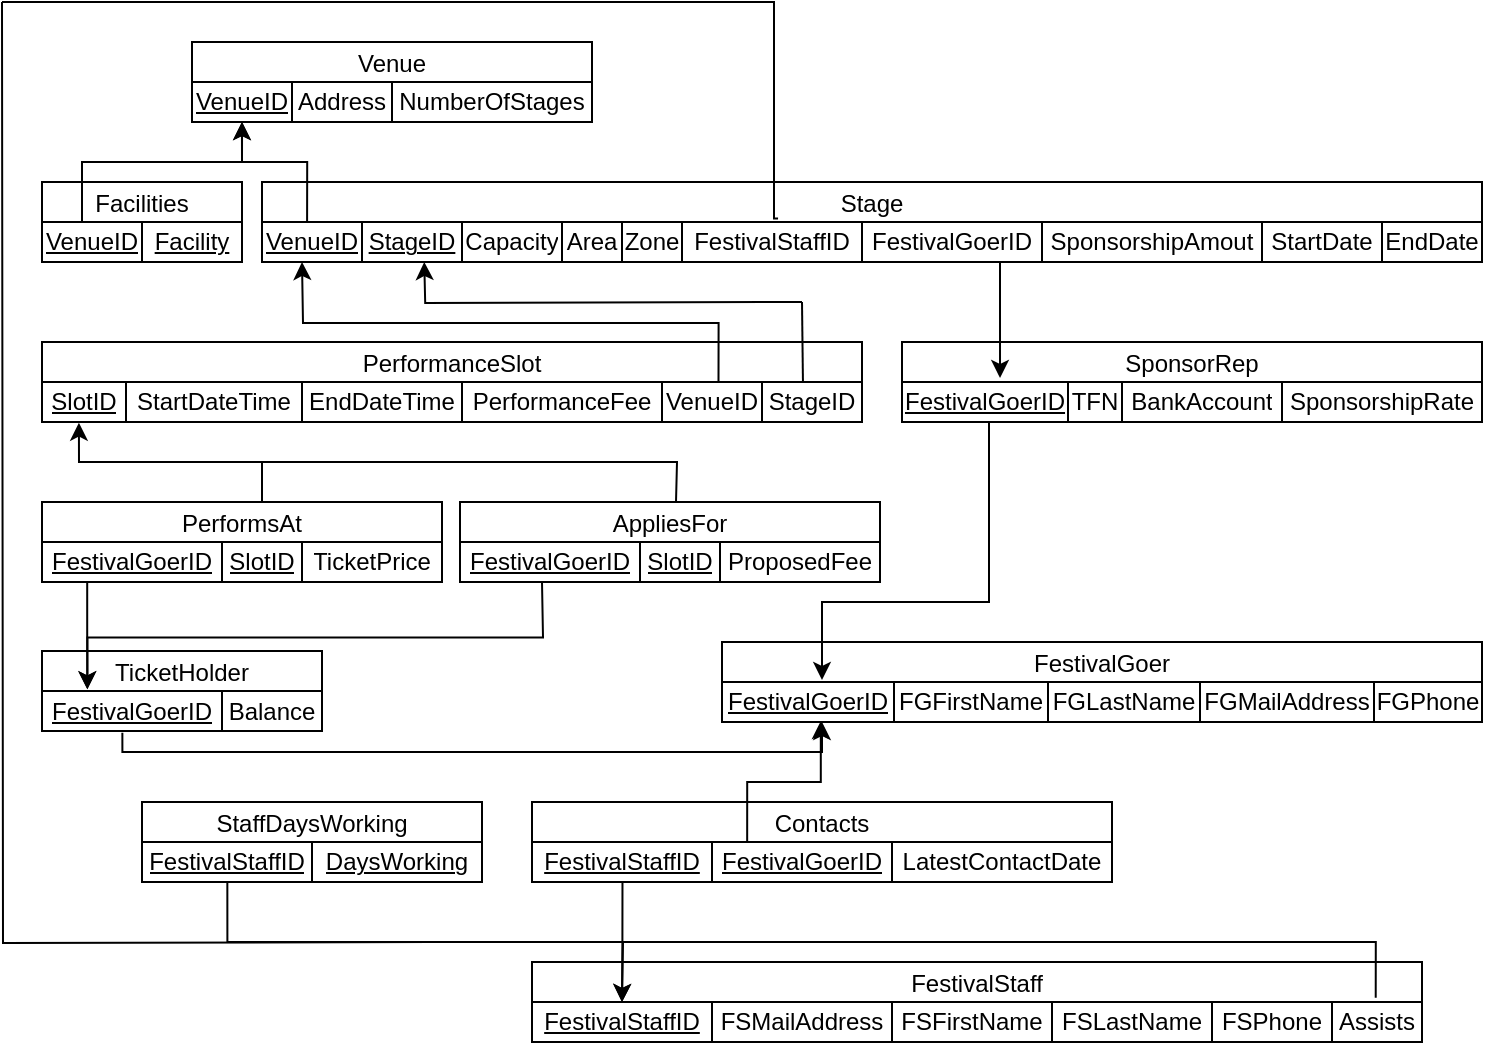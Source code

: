 <mxfile version="28.1.1">
  <diagram name="第 1 页" id="IXnOI_-hGQ4wWREw-WJH">
    <mxGraphModel dx="579" dy="623" grid="1" gridSize="10" guides="1" tooltips="1" connect="0" arrows="1" fold="1" page="1" pageScale="1" pageWidth="827" pageHeight="1169" math="0" shadow="0">
      <root>
        <mxCell id="0" />
        <mxCell id="1" parent="0" />
        <mxCell id="wnhe7Y1w68x0GnMaK_CA-1" value="FestivalGoer" style="shape=table;startSize=20;container=1;collapsible=0;childLayout=tableLayout;fontSize=12;labelBackgroundColor=none;" vertex="1" parent="1">
          <mxGeometry x="440" y="540" width="380" height="40" as="geometry" />
        </mxCell>
        <mxCell id="wnhe7Y1w68x0GnMaK_CA-2" value="" style="shape=tableRow;horizontal=0;startSize=0;swimlaneHead=0;swimlaneBody=0;top=0;left=0;bottom=0;right=0;collapsible=0;dropTarget=0;fillColor=none;points=[[0,0.5],[1,0.5]];portConstraint=eastwest;labelBackgroundColor=none;" vertex="1" parent="wnhe7Y1w68x0GnMaK_CA-1">
          <mxGeometry y="20" width="380" height="20" as="geometry" />
        </mxCell>
        <mxCell id="wnhe7Y1w68x0GnMaK_CA-3" value="&lt;div&gt;&lt;span style=&quot;color: light-dark(rgb(0, 0, 0), rgb(237, 237, 237)); text-wrap-mode: nowrap;&quot;&gt;&lt;u style=&quot;&quot;&gt;FestivalGoerID&lt;/u&gt;&lt;/span&gt;&lt;/div&gt;" style="shape=partialRectangle;html=1;whiteSpace=wrap;connectable=0;overflow=hidden;fillColor=none;top=0;left=0;bottom=0;right=0;pointerEvents=1;labelBackgroundColor=none;" vertex="1" parent="wnhe7Y1w68x0GnMaK_CA-2">
          <mxGeometry width="86" height="20" as="geometry">
            <mxRectangle width="86" height="20" as="alternateBounds" />
          </mxGeometry>
        </mxCell>
        <mxCell id="wnhe7Y1w68x0GnMaK_CA-4" value="FGFirstName" style="shape=partialRectangle;html=1;whiteSpace=wrap;connectable=0;overflow=hidden;fillColor=none;top=0;left=0;bottom=0;right=0;pointerEvents=1;labelBackgroundColor=none;" vertex="1" parent="wnhe7Y1w68x0GnMaK_CA-2">
          <mxGeometry x="86" width="77" height="20" as="geometry">
            <mxRectangle width="77" height="20" as="alternateBounds" />
          </mxGeometry>
        </mxCell>
        <mxCell id="wnhe7Y1w68x0GnMaK_CA-5" value="FGLastName" style="shape=partialRectangle;html=1;whiteSpace=wrap;connectable=0;overflow=hidden;fillColor=none;top=0;left=0;bottom=0;right=0;pointerEvents=1;labelBackgroundColor=none;" vertex="1" parent="wnhe7Y1w68x0GnMaK_CA-2">
          <mxGeometry x="163" width="76" height="20" as="geometry">
            <mxRectangle width="76" height="20" as="alternateBounds" />
          </mxGeometry>
        </mxCell>
        <mxCell id="wnhe7Y1w68x0GnMaK_CA-6" value="FGMailAddress" style="shape=partialRectangle;html=1;whiteSpace=wrap;connectable=0;overflow=hidden;fillColor=none;top=0;left=0;bottom=0;right=0;pointerEvents=1;labelBackgroundColor=none;" vertex="1" parent="wnhe7Y1w68x0GnMaK_CA-2">
          <mxGeometry x="239" width="87" height="20" as="geometry">
            <mxRectangle width="87" height="20" as="alternateBounds" />
          </mxGeometry>
        </mxCell>
        <mxCell id="wnhe7Y1w68x0GnMaK_CA-7" value="FGPhone" style="shape=partialRectangle;html=1;whiteSpace=wrap;connectable=0;overflow=hidden;fillColor=none;top=0;left=0;bottom=0;right=0;pointerEvents=1;labelBackgroundColor=none;" vertex="1" parent="wnhe7Y1w68x0GnMaK_CA-2">
          <mxGeometry x="326" width="54" height="20" as="geometry">
            <mxRectangle width="54" height="20" as="alternateBounds" />
          </mxGeometry>
        </mxCell>
        <mxCell id="wnhe7Y1w68x0GnMaK_CA-8" value="TicketHolder" style="shape=table;startSize=20;container=1;collapsible=0;childLayout=tableLayout;labelBackgroundColor=none;" vertex="1" parent="1">
          <mxGeometry x="100" y="544.5" width="140" height="40" as="geometry" />
        </mxCell>
        <mxCell id="wnhe7Y1w68x0GnMaK_CA-9" value="" style="shape=tableRow;horizontal=0;startSize=0;swimlaneHead=0;swimlaneBody=0;top=0;left=0;bottom=0;right=0;collapsible=0;dropTarget=0;fillColor=none;points=[[0,0.5],[1,0.5]];portConstraint=eastwest;labelBackgroundColor=none;" vertex="1" parent="wnhe7Y1w68x0GnMaK_CA-8">
          <mxGeometry y="20" width="140" height="20" as="geometry" />
        </mxCell>
        <mxCell id="wnhe7Y1w68x0GnMaK_CA-10" value="&lt;u style=&quot;text-wrap-mode: nowrap;&quot;&gt;FestivalGoerID&lt;/u&gt;" style="shape=partialRectangle;html=1;whiteSpace=wrap;connectable=0;overflow=hidden;fillColor=none;top=0;left=0;bottom=0;right=0;pointerEvents=1;labelBackgroundColor=none;" vertex="1" parent="wnhe7Y1w68x0GnMaK_CA-9">
          <mxGeometry width="90" height="20" as="geometry">
            <mxRectangle width="90" height="20" as="alternateBounds" />
          </mxGeometry>
        </mxCell>
        <mxCell id="wnhe7Y1w68x0GnMaK_CA-11" value="Balance" style="shape=partialRectangle;html=1;whiteSpace=wrap;connectable=0;overflow=hidden;fillColor=none;top=0;left=0;bottom=0;right=0;pointerEvents=1;labelBackgroundColor=none;" vertex="1" parent="wnhe7Y1w68x0GnMaK_CA-9">
          <mxGeometry x="90" width="50" height="20" as="geometry">
            <mxRectangle width="50" height="20" as="alternateBounds" />
          </mxGeometry>
        </mxCell>
        <mxCell id="wnhe7Y1w68x0GnMaK_CA-12" value="SponsorRep" style="shape=table;startSize=20;container=1;collapsible=0;childLayout=tableLayout;labelBackgroundColor=none;" vertex="1" parent="1">
          <mxGeometry x="530" y="390" width="290" height="40" as="geometry" />
        </mxCell>
        <mxCell id="wnhe7Y1w68x0GnMaK_CA-13" value="" style="shape=tableRow;horizontal=0;startSize=0;swimlaneHead=0;swimlaneBody=0;top=0;left=0;bottom=0;right=0;collapsible=0;dropTarget=0;fillColor=none;points=[[0,0.5],[1,0.5]];portConstraint=eastwest;labelBackgroundColor=none;" vertex="1" parent="wnhe7Y1w68x0GnMaK_CA-12">
          <mxGeometry y="20" width="290" height="20" as="geometry" />
        </mxCell>
        <mxCell id="wnhe7Y1w68x0GnMaK_CA-14" value="&lt;u style=&quot;text-wrap-mode: nowrap;&quot;&gt;FestivalGoerID&lt;/u&gt;" style="shape=partialRectangle;html=1;whiteSpace=wrap;connectable=0;overflow=hidden;fillColor=none;top=0;left=0;bottom=0;right=0;pointerEvents=1;labelBackgroundColor=none;" vertex="1" parent="wnhe7Y1w68x0GnMaK_CA-13">
          <mxGeometry width="83" height="20" as="geometry">
            <mxRectangle width="83" height="20" as="alternateBounds" />
          </mxGeometry>
        </mxCell>
        <mxCell id="wnhe7Y1w68x0GnMaK_CA-15" value="TFN" style="shape=partialRectangle;html=1;whiteSpace=wrap;connectable=0;overflow=hidden;fillColor=none;top=0;left=0;bottom=0;right=0;pointerEvents=1;labelBackgroundColor=none;" vertex="1" parent="wnhe7Y1w68x0GnMaK_CA-13">
          <mxGeometry x="83" width="27" height="20" as="geometry">
            <mxRectangle width="27" height="20" as="alternateBounds" />
          </mxGeometry>
        </mxCell>
        <mxCell id="wnhe7Y1w68x0GnMaK_CA-16" value="BankAccount" style="shape=partialRectangle;html=1;whiteSpace=wrap;connectable=0;overflow=hidden;fillColor=none;top=0;left=0;bottom=0;right=0;pointerEvents=1;labelBackgroundColor=none;" vertex="1" parent="wnhe7Y1w68x0GnMaK_CA-13">
          <mxGeometry x="110" width="80" height="20" as="geometry">
            <mxRectangle width="80" height="20" as="alternateBounds" />
          </mxGeometry>
        </mxCell>
        <mxCell id="wnhe7Y1w68x0GnMaK_CA-17" value="&lt;span style=&quot;text-wrap-mode: nowrap;&quot;&gt;SponsorshipRate&lt;/span&gt;" style="shape=partialRectangle;html=1;whiteSpace=wrap;connectable=0;overflow=hidden;fillColor=none;top=0;left=0;bottom=0;right=0;pointerEvents=1;labelBackgroundColor=none;" vertex="1" parent="wnhe7Y1w68x0GnMaK_CA-13">
          <mxGeometry x="190" width="100" height="20" as="geometry">
            <mxRectangle width="100" height="20" as="alternateBounds" />
          </mxGeometry>
        </mxCell>
        <mxCell id="wnhe7Y1w68x0GnMaK_CA-18" value="Venue" style="shape=table;startSize=20;container=1;collapsible=0;childLayout=tableLayout;labelBackgroundColor=none;" vertex="1" parent="1">
          <mxGeometry x="175" y="240" width="200" height="40" as="geometry" />
        </mxCell>
        <mxCell id="wnhe7Y1w68x0GnMaK_CA-19" value="" style="shape=tableRow;horizontal=0;startSize=0;swimlaneHead=0;swimlaneBody=0;top=0;left=0;bottom=0;right=0;collapsible=0;dropTarget=0;fillColor=none;points=[[0,0.5],[1,0.5]];portConstraint=eastwest;labelBackgroundColor=none;" vertex="1" parent="wnhe7Y1w68x0GnMaK_CA-18">
          <mxGeometry y="20" width="200" height="20" as="geometry" />
        </mxCell>
        <mxCell id="wnhe7Y1w68x0GnMaK_CA-20" value="&lt;u&gt;VenueID&lt;/u&gt;" style="shape=partialRectangle;html=1;whiteSpace=wrap;connectable=0;overflow=hidden;fillColor=none;top=0;left=0;bottom=0;right=0;pointerEvents=1;labelBackgroundColor=none;" vertex="1" parent="wnhe7Y1w68x0GnMaK_CA-19">
          <mxGeometry width="50" height="20" as="geometry">
            <mxRectangle width="50" height="20" as="alternateBounds" />
          </mxGeometry>
        </mxCell>
        <mxCell id="wnhe7Y1w68x0GnMaK_CA-21" value="Address" style="shape=partialRectangle;html=1;whiteSpace=wrap;connectable=0;overflow=hidden;fillColor=none;top=0;left=0;bottom=0;right=0;pointerEvents=1;labelBackgroundColor=none;" vertex="1" parent="wnhe7Y1w68x0GnMaK_CA-19">
          <mxGeometry x="50" width="50" height="20" as="geometry">
            <mxRectangle width="50" height="20" as="alternateBounds" />
          </mxGeometry>
        </mxCell>
        <mxCell id="wnhe7Y1w68x0GnMaK_CA-22" value="NumberOfStages" style="shape=partialRectangle;html=1;whiteSpace=wrap;connectable=0;overflow=hidden;fillColor=none;top=0;left=0;bottom=0;right=0;pointerEvents=1;labelBackgroundColor=none;" vertex="1" parent="wnhe7Y1w68x0GnMaK_CA-19">
          <mxGeometry x="100" width="100" height="20" as="geometry">
            <mxRectangle width="100" height="20" as="alternateBounds" />
          </mxGeometry>
        </mxCell>
        <mxCell id="wnhe7Y1w68x0GnMaK_CA-27" value="Facilities" style="shape=table;startSize=20;container=1;collapsible=0;childLayout=tableLayout;labelBackgroundColor=none;" vertex="1" parent="1">
          <mxGeometry x="100" y="310" width="100" height="40" as="geometry" />
        </mxCell>
        <mxCell id="wnhe7Y1w68x0GnMaK_CA-28" value="" style="shape=tableRow;horizontal=0;startSize=0;swimlaneHead=0;swimlaneBody=0;top=0;left=0;bottom=0;right=0;collapsible=0;dropTarget=0;fillColor=none;points=[[0,0.5],[1,0.5]];portConstraint=eastwest;labelBackgroundColor=none;" vertex="1" parent="wnhe7Y1w68x0GnMaK_CA-27">
          <mxGeometry y="20" width="100" height="20" as="geometry" />
        </mxCell>
        <mxCell id="wnhe7Y1w68x0GnMaK_CA-29" value="&lt;u&gt;VenueID&lt;/u&gt;" style="shape=partialRectangle;html=1;whiteSpace=wrap;connectable=0;overflow=hidden;fillColor=none;top=0;left=0;bottom=0;right=0;pointerEvents=1;labelBackgroundColor=none;" vertex="1" parent="wnhe7Y1w68x0GnMaK_CA-28">
          <mxGeometry width="50" height="20" as="geometry">
            <mxRectangle width="50" height="20" as="alternateBounds" />
          </mxGeometry>
        </mxCell>
        <mxCell id="wnhe7Y1w68x0GnMaK_CA-30" value="&lt;u&gt;Facility&lt;/u&gt;" style="shape=partialRectangle;html=1;whiteSpace=wrap;connectable=0;overflow=hidden;fillColor=none;top=0;left=0;bottom=0;right=0;pointerEvents=1;labelBackgroundColor=none;" vertex="1" parent="wnhe7Y1w68x0GnMaK_CA-28">
          <mxGeometry x="50" width="50" height="20" as="geometry">
            <mxRectangle width="50" height="20" as="alternateBounds" />
          </mxGeometry>
        </mxCell>
        <mxCell id="wnhe7Y1w68x0GnMaK_CA-31" value="Stage" style="shape=table;startSize=20;container=1;collapsible=0;childLayout=tableLayout;labelBackgroundColor=none;" vertex="1" parent="1">
          <mxGeometry x="210" y="310" width="610" height="40" as="geometry" />
        </mxCell>
        <mxCell id="wnhe7Y1w68x0GnMaK_CA-32" value="" style="shape=tableRow;horizontal=0;startSize=0;swimlaneHead=0;swimlaneBody=0;top=0;left=0;bottom=0;right=0;collapsible=0;dropTarget=0;fillColor=none;points=[[0,0.5],[1,0.5]];portConstraint=eastwest;labelBackgroundColor=none;" vertex="1" parent="wnhe7Y1w68x0GnMaK_CA-31">
          <mxGeometry y="20" width="610" height="20" as="geometry" />
        </mxCell>
        <mxCell id="wnhe7Y1w68x0GnMaK_CA-33" value="&lt;u&gt;VenueID&lt;/u&gt;" style="shape=partialRectangle;html=1;whiteSpace=wrap;connectable=0;overflow=hidden;fillColor=none;top=0;left=0;bottom=0;right=0;pointerEvents=1;labelBackgroundColor=none;" vertex="1" parent="wnhe7Y1w68x0GnMaK_CA-32">
          <mxGeometry width="50" height="20" as="geometry">
            <mxRectangle width="50" height="20" as="alternateBounds" />
          </mxGeometry>
        </mxCell>
        <mxCell id="wnhe7Y1w68x0GnMaK_CA-34" value="&lt;u&gt;StageID&lt;/u&gt;" style="shape=partialRectangle;html=1;whiteSpace=wrap;connectable=0;overflow=hidden;fillColor=none;top=0;left=0;bottom=0;right=0;pointerEvents=1;labelBackgroundColor=none;" vertex="1" parent="wnhe7Y1w68x0GnMaK_CA-32">
          <mxGeometry x="50" width="50" height="20" as="geometry">
            <mxRectangle width="50" height="20" as="alternateBounds" />
          </mxGeometry>
        </mxCell>
        <mxCell id="wnhe7Y1w68x0GnMaK_CA-35" value="Capacity" style="shape=partialRectangle;html=1;whiteSpace=wrap;connectable=0;overflow=hidden;fillColor=none;top=0;left=0;bottom=0;right=0;pointerEvents=1;labelBackgroundColor=none;" vertex="1" parent="wnhe7Y1w68x0GnMaK_CA-32">
          <mxGeometry x="100" width="50" height="20" as="geometry">
            <mxRectangle width="50" height="20" as="alternateBounds" />
          </mxGeometry>
        </mxCell>
        <mxCell id="wnhe7Y1w68x0GnMaK_CA-36" value="Area" style="shape=partialRectangle;html=1;whiteSpace=wrap;connectable=0;overflow=hidden;fillColor=none;top=0;left=0;bottom=0;right=0;pointerEvents=1;labelBackgroundColor=none;" vertex="1" parent="wnhe7Y1w68x0GnMaK_CA-32">
          <mxGeometry x="150" width="30" height="20" as="geometry">
            <mxRectangle width="30" height="20" as="alternateBounds" />
          </mxGeometry>
        </mxCell>
        <mxCell id="wnhe7Y1w68x0GnMaK_CA-37" value="Zone" style="shape=partialRectangle;html=1;whiteSpace=wrap;connectable=0;overflow=hidden;fillColor=none;top=0;left=0;bottom=0;right=0;pointerEvents=1;labelBackgroundColor=none;" vertex="1" parent="wnhe7Y1w68x0GnMaK_CA-32">
          <mxGeometry x="180" width="30" height="20" as="geometry">
            <mxRectangle width="30" height="20" as="alternateBounds" />
          </mxGeometry>
        </mxCell>
        <mxCell id="wnhe7Y1w68x0GnMaK_CA-50" value="&lt;span style=&quot;text-wrap-mode: nowrap;&quot;&gt;FestivalStaffID&lt;/span&gt;" style="shape=partialRectangle;html=1;whiteSpace=wrap;connectable=0;overflow=hidden;fillColor=none;top=0;left=0;bottom=0;right=0;pointerEvents=1;labelBackgroundColor=none;" vertex="1" parent="wnhe7Y1w68x0GnMaK_CA-32">
          <mxGeometry x="210" width="90" height="20" as="geometry">
            <mxRectangle width="90" height="20" as="alternateBounds" />
          </mxGeometry>
        </mxCell>
        <mxCell id="wnhe7Y1w68x0GnMaK_CA-63" value="&lt;span style=&quot;text-wrap-mode: nowrap;&quot;&gt;FestivalGoerID&lt;/span&gt;" style="shape=partialRectangle;html=1;whiteSpace=wrap;connectable=0;overflow=hidden;fillColor=none;top=0;left=0;bottom=0;right=0;pointerEvents=1;labelBackgroundColor=none;" vertex="1" parent="wnhe7Y1w68x0GnMaK_CA-32">
          <mxGeometry x="300" width="90" height="20" as="geometry">
            <mxRectangle width="90" height="20" as="alternateBounds" />
          </mxGeometry>
        </mxCell>
        <mxCell id="wnhe7Y1w68x0GnMaK_CA-64" value="SponsorshipAmout" style="shape=partialRectangle;html=1;whiteSpace=wrap;connectable=0;overflow=hidden;fillColor=none;top=0;left=0;bottom=0;right=0;pointerEvents=1;labelBackgroundColor=none;" vertex="1" parent="wnhe7Y1w68x0GnMaK_CA-32">
          <mxGeometry x="390" width="110" height="20" as="geometry">
            <mxRectangle width="110" height="20" as="alternateBounds" />
          </mxGeometry>
        </mxCell>
        <mxCell id="wnhe7Y1w68x0GnMaK_CA-65" value="StartDate" style="shape=partialRectangle;html=1;whiteSpace=wrap;connectable=0;overflow=hidden;fillColor=none;top=0;left=0;bottom=0;right=0;pointerEvents=1;labelBackgroundColor=none;" vertex="1" parent="wnhe7Y1w68x0GnMaK_CA-32">
          <mxGeometry x="500" width="60" height="20" as="geometry">
            <mxRectangle width="60" height="20" as="alternateBounds" />
          </mxGeometry>
        </mxCell>
        <mxCell id="wnhe7Y1w68x0GnMaK_CA-66" value="EndDate" style="shape=partialRectangle;html=1;whiteSpace=wrap;connectable=0;overflow=hidden;fillColor=none;top=0;left=0;bottom=0;right=0;pointerEvents=1;labelBackgroundColor=none;" vertex="1" parent="wnhe7Y1w68x0GnMaK_CA-32">
          <mxGeometry x="560" width="50" height="20" as="geometry">
            <mxRectangle width="50" height="20" as="alternateBounds" />
          </mxGeometry>
        </mxCell>
        <mxCell id="wnhe7Y1w68x0GnMaK_CA-38" value="FestivalStaff" style="shape=table;startSize=20;container=1;collapsible=0;childLayout=tableLayout;labelBackgroundColor=none;" vertex="1" parent="1">
          <mxGeometry x="345" y="700" width="445" height="40" as="geometry" />
        </mxCell>
        <mxCell id="wnhe7Y1w68x0GnMaK_CA-39" value="" style="shape=tableRow;horizontal=0;startSize=0;swimlaneHead=0;swimlaneBody=0;top=0;left=0;bottom=0;right=0;collapsible=0;dropTarget=0;fillColor=none;points=[[0,0.5],[1,0.5]];portConstraint=eastwest;labelBackgroundColor=none;" vertex="1" parent="wnhe7Y1w68x0GnMaK_CA-38">
          <mxGeometry y="20" width="445" height="20" as="geometry" />
        </mxCell>
        <mxCell id="wnhe7Y1w68x0GnMaK_CA-40" value="&lt;span style=&quot;text-wrap-mode: nowrap;&quot;&gt;&lt;u&gt;FestivalStaffID&lt;/u&gt;&lt;/span&gt;" style="shape=partialRectangle;html=1;whiteSpace=wrap;connectable=0;overflow=hidden;fillColor=none;top=0;left=0;bottom=0;right=0;pointerEvents=1;labelBackgroundColor=none;" vertex="1" parent="wnhe7Y1w68x0GnMaK_CA-39">
          <mxGeometry width="90" height="20" as="geometry">
            <mxRectangle width="90" height="20" as="alternateBounds" />
          </mxGeometry>
        </mxCell>
        <mxCell id="wnhe7Y1w68x0GnMaK_CA-41" value="FSMailAddress" style="shape=partialRectangle;html=1;whiteSpace=wrap;connectable=0;overflow=hidden;fillColor=none;top=0;left=0;bottom=0;right=0;pointerEvents=1;labelBackgroundColor=none;" vertex="1" parent="wnhe7Y1w68x0GnMaK_CA-39">
          <mxGeometry x="90" width="90" height="20" as="geometry">
            <mxRectangle width="90" height="20" as="alternateBounds" />
          </mxGeometry>
        </mxCell>
        <mxCell id="wnhe7Y1w68x0GnMaK_CA-42" value="FSFirstName" style="shape=partialRectangle;html=1;whiteSpace=wrap;connectable=0;overflow=hidden;fillColor=none;top=0;left=0;bottom=0;right=0;pointerEvents=1;labelBackgroundColor=none;" vertex="1" parent="wnhe7Y1w68x0GnMaK_CA-39">
          <mxGeometry x="180" width="80" height="20" as="geometry">
            <mxRectangle width="80" height="20" as="alternateBounds" />
          </mxGeometry>
        </mxCell>
        <mxCell id="wnhe7Y1w68x0GnMaK_CA-43" value="FSLastName" style="shape=partialRectangle;html=1;whiteSpace=wrap;connectable=0;overflow=hidden;fillColor=none;top=0;left=0;bottom=0;right=0;pointerEvents=1;labelBackgroundColor=none;" vertex="1" parent="wnhe7Y1w68x0GnMaK_CA-39">
          <mxGeometry x="260" width="80" height="20" as="geometry">
            <mxRectangle width="80" height="20" as="alternateBounds" />
          </mxGeometry>
        </mxCell>
        <mxCell id="wnhe7Y1w68x0GnMaK_CA-44" value="FSPhone" style="shape=partialRectangle;html=1;whiteSpace=wrap;connectable=0;overflow=hidden;fillColor=none;top=0;left=0;bottom=0;right=0;pointerEvents=1;labelBackgroundColor=none;" vertex="1" parent="wnhe7Y1w68x0GnMaK_CA-39">
          <mxGeometry x="340" width="60" height="20" as="geometry">
            <mxRectangle width="60" height="20" as="alternateBounds" />
          </mxGeometry>
        </mxCell>
        <mxCell id="wnhe7Y1w68x0GnMaK_CA-118" value="Assists" style="shape=partialRectangle;html=1;whiteSpace=wrap;connectable=0;overflow=hidden;fillColor=none;top=0;left=0;bottom=0;right=0;pointerEvents=1;labelBackgroundColor=none;" vertex="1" parent="wnhe7Y1w68x0GnMaK_CA-39">
          <mxGeometry x="400" width="45" height="20" as="geometry">
            <mxRectangle width="45" height="20" as="alternateBounds" />
          </mxGeometry>
        </mxCell>
        <mxCell id="wnhe7Y1w68x0GnMaK_CA-45" value="StaffDaysWorking" style="shape=table;startSize=20;container=1;collapsible=0;childLayout=tableLayout;labelBackgroundColor=none;" vertex="1" parent="1">
          <mxGeometry x="150" y="620" width="170" height="40" as="geometry" />
        </mxCell>
        <mxCell id="wnhe7Y1w68x0GnMaK_CA-46" value="" style="shape=tableRow;horizontal=0;startSize=0;swimlaneHead=0;swimlaneBody=0;top=0;left=0;bottom=0;right=0;collapsible=0;dropTarget=0;fillColor=none;points=[[0,0.5],[1,0.5]];portConstraint=eastwest;labelBackgroundColor=none;" vertex="1" parent="wnhe7Y1w68x0GnMaK_CA-45">
          <mxGeometry y="20" width="170" height="20" as="geometry" />
        </mxCell>
        <mxCell id="wnhe7Y1w68x0GnMaK_CA-47" value="&lt;u style=&quot;text-wrap-mode: nowrap;&quot;&gt;FestivalStaffID&lt;/u&gt;" style="shape=partialRectangle;html=1;whiteSpace=wrap;connectable=0;overflow=hidden;fillColor=none;top=0;left=0;bottom=0;right=0;pointerEvents=1;labelBackgroundColor=none;" vertex="1" parent="wnhe7Y1w68x0GnMaK_CA-46">
          <mxGeometry width="85" height="20" as="geometry">
            <mxRectangle width="85" height="20" as="alternateBounds" />
          </mxGeometry>
        </mxCell>
        <mxCell id="wnhe7Y1w68x0GnMaK_CA-48" value="&lt;u&gt;DaysWorking&lt;/u&gt;" style="shape=partialRectangle;html=1;whiteSpace=wrap;connectable=0;overflow=hidden;fillColor=none;top=0;left=0;bottom=0;right=0;pointerEvents=1;labelBackgroundColor=none;" vertex="1" parent="wnhe7Y1w68x0GnMaK_CA-46">
          <mxGeometry x="85" width="85" height="20" as="geometry">
            <mxRectangle width="85" height="20" as="alternateBounds" />
          </mxGeometry>
        </mxCell>
        <mxCell id="wnhe7Y1w68x0GnMaK_CA-55" value="PerformanceSlot" style="shape=table;startSize=20;container=1;collapsible=0;childLayout=tableLayout;labelBackgroundColor=none;" vertex="1" parent="1">
          <mxGeometry x="100" y="390" width="410" height="40" as="geometry" />
        </mxCell>
        <mxCell id="wnhe7Y1w68x0GnMaK_CA-56" value="" style="shape=tableRow;horizontal=0;startSize=0;swimlaneHead=0;swimlaneBody=0;top=0;left=0;bottom=0;right=0;collapsible=0;dropTarget=0;fillColor=none;points=[[0,0.5],[1,0.5]];portConstraint=eastwest;labelBackgroundColor=none;" vertex="1" parent="wnhe7Y1w68x0GnMaK_CA-55">
          <mxGeometry y="20" width="410" height="20" as="geometry" />
        </mxCell>
        <mxCell id="wnhe7Y1w68x0GnMaK_CA-57" value="&lt;u&gt;SlotID&lt;/u&gt;" style="shape=partialRectangle;html=1;whiteSpace=wrap;connectable=0;overflow=hidden;fillColor=none;top=0;left=0;bottom=0;right=0;pointerEvents=1;labelBackgroundColor=none;" vertex="1" parent="wnhe7Y1w68x0GnMaK_CA-56">
          <mxGeometry width="42" height="20" as="geometry">
            <mxRectangle width="42" height="20" as="alternateBounds" />
          </mxGeometry>
        </mxCell>
        <mxCell id="wnhe7Y1w68x0GnMaK_CA-58" value="StartDateTime" style="shape=partialRectangle;html=1;whiteSpace=wrap;connectable=0;overflow=hidden;fillColor=none;top=0;left=0;bottom=0;right=0;pointerEvents=1;labelBackgroundColor=none;" vertex="1" parent="wnhe7Y1w68x0GnMaK_CA-56">
          <mxGeometry x="42" width="88" height="20" as="geometry">
            <mxRectangle width="88" height="20" as="alternateBounds" />
          </mxGeometry>
        </mxCell>
        <mxCell id="wnhe7Y1w68x0GnMaK_CA-59" value="EndDateTime" style="shape=partialRectangle;html=1;whiteSpace=wrap;connectable=0;overflow=hidden;fillColor=none;top=0;left=0;bottom=0;right=0;pointerEvents=1;labelBackgroundColor=none;" vertex="1" parent="wnhe7Y1w68x0GnMaK_CA-56">
          <mxGeometry x="130" width="80" height="20" as="geometry">
            <mxRectangle width="80" height="20" as="alternateBounds" />
          </mxGeometry>
        </mxCell>
        <mxCell id="wnhe7Y1w68x0GnMaK_CA-60" value="&lt;span style=&quot;text-wrap-mode: nowrap;&quot;&gt;PerformanceFee&lt;/span&gt;" style="shape=partialRectangle;html=1;whiteSpace=wrap;connectable=0;overflow=hidden;fillColor=none;top=0;left=0;bottom=0;right=0;pointerEvents=1;labelBackgroundColor=none;" vertex="1" parent="wnhe7Y1w68x0GnMaK_CA-56">
          <mxGeometry x="210" width="100" height="20" as="geometry">
            <mxRectangle width="100" height="20" as="alternateBounds" />
          </mxGeometry>
        </mxCell>
        <mxCell id="wnhe7Y1w68x0GnMaK_CA-61" value="VenueID" style="shape=partialRectangle;html=1;whiteSpace=wrap;connectable=0;overflow=hidden;fillColor=none;top=0;left=0;bottom=0;right=0;pointerEvents=1;labelBackgroundColor=none;" vertex="1" parent="wnhe7Y1w68x0GnMaK_CA-56">
          <mxGeometry x="310" width="50" height="20" as="geometry">
            <mxRectangle width="50" height="20" as="alternateBounds" />
          </mxGeometry>
        </mxCell>
        <mxCell id="wnhe7Y1w68x0GnMaK_CA-62" value="StageID" style="shape=partialRectangle;html=1;whiteSpace=wrap;connectable=0;overflow=hidden;fillColor=none;top=0;left=0;bottom=0;right=0;pointerEvents=1;labelBackgroundColor=none;" vertex="1" parent="wnhe7Y1w68x0GnMaK_CA-56">
          <mxGeometry x="360" width="50" height="20" as="geometry">
            <mxRectangle width="50" height="20" as="alternateBounds" />
          </mxGeometry>
        </mxCell>
        <mxCell id="wnhe7Y1w68x0GnMaK_CA-72" value="Contacts" style="shape=table;startSize=20;container=1;collapsible=0;childLayout=tableLayout;labelBackgroundColor=none;" vertex="1" parent="1">
          <mxGeometry x="345" y="620" width="290" height="40" as="geometry" />
        </mxCell>
        <mxCell id="wnhe7Y1w68x0GnMaK_CA-73" value="" style="shape=tableRow;horizontal=0;startSize=0;swimlaneHead=0;swimlaneBody=0;top=0;left=0;bottom=0;right=0;collapsible=0;dropTarget=0;fillColor=none;points=[[0,0.5],[1,0.5]];portConstraint=eastwest;labelBackgroundColor=none;" vertex="1" parent="wnhe7Y1w68x0GnMaK_CA-72">
          <mxGeometry y="20" width="290" height="20" as="geometry" />
        </mxCell>
        <mxCell id="wnhe7Y1w68x0GnMaK_CA-74" value="&lt;u style=&quot;text-wrap-mode: nowrap;&quot;&gt;FestivalStaffID&lt;/u&gt;" style="shape=partialRectangle;html=1;whiteSpace=wrap;connectable=0;overflow=hidden;fillColor=none;top=0;left=0;bottom=0;right=0;pointerEvents=1;labelBackgroundColor=none;" vertex="1" parent="wnhe7Y1w68x0GnMaK_CA-73">
          <mxGeometry width="90" height="20" as="geometry">
            <mxRectangle width="90" height="20" as="alternateBounds" />
          </mxGeometry>
        </mxCell>
        <mxCell id="wnhe7Y1w68x0GnMaK_CA-75" value="&lt;u style=&quot;text-wrap-mode: nowrap;&quot;&gt;FestivalGoerID&lt;/u&gt;" style="shape=partialRectangle;html=1;whiteSpace=wrap;connectable=0;overflow=hidden;fillColor=none;top=0;left=0;bottom=0;right=0;pointerEvents=1;labelBackgroundColor=none;" vertex="1" parent="wnhe7Y1w68x0GnMaK_CA-73">
          <mxGeometry x="90" width="90" height="20" as="geometry">
            <mxRectangle width="90" height="20" as="alternateBounds" />
          </mxGeometry>
        </mxCell>
        <mxCell id="wnhe7Y1w68x0GnMaK_CA-76" value="LatestContactDate" style="shape=partialRectangle;html=1;whiteSpace=wrap;connectable=0;overflow=hidden;fillColor=none;top=0;left=0;bottom=0;right=0;pointerEvents=1;labelBackgroundColor=none;" vertex="1" parent="wnhe7Y1w68x0GnMaK_CA-73">
          <mxGeometry x="180" width="110" height="20" as="geometry">
            <mxRectangle width="110" height="20" as="alternateBounds" />
          </mxGeometry>
        </mxCell>
        <mxCell id="wnhe7Y1w68x0GnMaK_CA-77" value="AppliesFor" style="shape=table;startSize=20;container=1;collapsible=0;childLayout=tableLayout;labelBackgroundColor=none;" vertex="1" parent="1">
          <mxGeometry x="309" y="470" width="210" height="40" as="geometry" />
        </mxCell>
        <mxCell id="wnhe7Y1w68x0GnMaK_CA-78" value="" style="shape=tableRow;horizontal=0;startSize=0;swimlaneHead=0;swimlaneBody=0;top=0;left=0;bottom=0;right=0;collapsible=0;dropTarget=0;fillColor=none;points=[[0,0.5],[1,0.5]];portConstraint=eastwest;labelBackgroundColor=none;" vertex="1" parent="wnhe7Y1w68x0GnMaK_CA-77">
          <mxGeometry y="20" width="210" height="20" as="geometry" />
        </mxCell>
        <mxCell id="wnhe7Y1w68x0GnMaK_CA-79" value="&lt;u style=&quot;text-wrap-mode: nowrap;&quot;&gt;FestivalGoerID&lt;/u&gt;" style="shape=partialRectangle;html=1;whiteSpace=wrap;connectable=0;overflow=hidden;fillColor=none;top=0;left=0;bottom=0;right=0;pointerEvents=1;labelBackgroundColor=none;" vertex="1" parent="wnhe7Y1w68x0GnMaK_CA-78">
          <mxGeometry width="90" height="20" as="geometry">
            <mxRectangle width="90" height="20" as="alternateBounds" />
          </mxGeometry>
        </mxCell>
        <mxCell id="wnhe7Y1w68x0GnMaK_CA-80" value="&lt;u&gt;SlotID&lt;/u&gt;" style="shape=partialRectangle;html=1;whiteSpace=wrap;connectable=0;overflow=hidden;fillColor=none;top=0;left=0;bottom=0;right=0;pointerEvents=1;labelBackgroundColor=none;" vertex="1" parent="wnhe7Y1w68x0GnMaK_CA-78">
          <mxGeometry x="90" width="40" height="20" as="geometry">
            <mxRectangle width="40" height="20" as="alternateBounds" />
          </mxGeometry>
        </mxCell>
        <mxCell id="wnhe7Y1w68x0GnMaK_CA-81" value="ProposedFee" style="shape=partialRectangle;html=1;whiteSpace=wrap;connectable=0;overflow=hidden;fillColor=none;top=0;left=0;bottom=0;right=0;pointerEvents=1;labelBackgroundColor=none;" vertex="1" parent="wnhe7Y1w68x0GnMaK_CA-78">
          <mxGeometry x="130" width="80" height="20" as="geometry">
            <mxRectangle width="80" height="20" as="alternateBounds" />
          </mxGeometry>
        </mxCell>
        <mxCell id="wnhe7Y1w68x0GnMaK_CA-82" value="PerformsAt" style="shape=table;startSize=20;container=1;collapsible=0;childLayout=tableLayout;labelBackgroundColor=none;" vertex="1" parent="1">
          <mxGeometry x="100" y="470" width="200" height="40" as="geometry" />
        </mxCell>
        <mxCell id="wnhe7Y1w68x0GnMaK_CA-83" value="" style="shape=tableRow;horizontal=0;startSize=0;swimlaneHead=0;swimlaneBody=0;top=0;left=0;bottom=0;right=0;collapsible=0;dropTarget=0;fillColor=none;points=[[0,0.5],[1,0.5]];portConstraint=eastwest;labelBackgroundColor=none;" vertex="1" parent="wnhe7Y1w68x0GnMaK_CA-82">
          <mxGeometry y="20" width="200" height="20" as="geometry" />
        </mxCell>
        <mxCell id="wnhe7Y1w68x0GnMaK_CA-84" value="&lt;u style=&quot;text-wrap-mode: nowrap;&quot;&gt;FestivalGoerID&lt;/u&gt;" style="shape=partialRectangle;html=1;whiteSpace=wrap;connectable=0;overflow=hidden;fillColor=none;top=0;left=0;bottom=0;right=0;pointerEvents=1;labelBackgroundColor=none;" vertex="1" parent="wnhe7Y1w68x0GnMaK_CA-83">
          <mxGeometry width="90" height="20" as="geometry">
            <mxRectangle width="90" height="20" as="alternateBounds" />
          </mxGeometry>
        </mxCell>
        <mxCell id="wnhe7Y1w68x0GnMaK_CA-85" value="&lt;u&gt;SlotID&lt;/u&gt;" style="shape=partialRectangle;html=1;whiteSpace=wrap;connectable=0;overflow=hidden;fillColor=none;top=0;left=0;bottom=0;right=0;pointerEvents=1;labelBackgroundColor=none;" vertex="1" parent="wnhe7Y1w68x0GnMaK_CA-83">
          <mxGeometry x="90" width="40" height="20" as="geometry">
            <mxRectangle width="40" height="20" as="alternateBounds" />
          </mxGeometry>
        </mxCell>
        <mxCell id="wnhe7Y1w68x0GnMaK_CA-86" value="TicketPrice" style="shape=partialRectangle;html=1;whiteSpace=wrap;connectable=0;overflow=hidden;fillColor=none;top=0;left=0;bottom=0;right=0;pointerEvents=1;labelBackgroundColor=none;" vertex="1" parent="wnhe7Y1w68x0GnMaK_CA-83">
          <mxGeometry x="130" width="70" height="20" as="geometry">
            <mxRectangle width="70" height="20" as="alternateBounds" />
          </mxGeometry>
        </mxCell>
        <mxCell id="wnhe7Y1w68x0GnMaK_CA-87" value="" style="endArrow=classic;html=1;rounded=0;edgeStyle=orthogonalEdgeStyle;labelBackgroundColor=none;fontColor=default;" edge="1" parent="1">
          <mxGeometry width="50" height="50" relative="1" as="geometry">
            <mxPoint x="149.96" y="330" as="sourcePoint" />
            <mxPoint x="199.96" y="280" as="targetPoint" />
            <Array as="points">
              <mxPoint x="120" y="330" />
              <mxPoint x="120" y="300" />
              <mxPoint x="200" y="300" />
            </Array>
          </mxGeometry>
        </mxCell>
        <mxCell id="wnhe7Y1w68x0GnMaK_CA-89" value="" style="endArrow=classic;html=1;rounded=0;edgeStyle=orthogonalEdgeStyle;labelBackgroundColor=none;fontColor=default;" edge="1" parent="1">
          <mxGeometry width="50" height="50" relative="1" as="geometry">
            <mxPoint x="232.55" y="330" as="sourcePoint" />
            <mxPoint x="200.03" y="280" as="targetPoint" />
            <Array as="points">
              <mxPoint x="232.03" y="300" />
              <mxPoint x="200.03" y="300" />
            </Array>
          </mxGeometry>
        </mxCell>
        <mxCell id="wnhe7Y1w68x0GnMaK_CA-90" value="" style="endArrow=classic;html=1;rounded=0;edgeStyle=orthogonalEdgeStyle;exitX=0.825;exitY=0.01;exitDx=0;exitDy=0;exitPerimeter=0;" edge="1" parent="1" source="wnhe7Y1w68x0GnMaK_CA-56">
          <mxGeometry width="50" height="50" relative="1" as="geometry">
            <mxPoint x="180" y="400" as="sourcePoint" />
            <mxPoint x="230" y="350" as="targetPoint" />
          </mxGeometry>
        </mxCell>
        <mxCell id="wnhe7Y1w68x0GnMaK_CA-91" value="" style="endArrow=classic;html=1;rounded=0;edgeStyle=orthogonalEdgeStyle;entryX=0.133;entryY=0.976;entryDx=0;entryDy=0;entryPerimeter=0;" edge="1" parent="1">
          <mxGeometry width="50" height="50" relative="1" as="geometry">
            <mxPoint x="480" y="370" as="sourcePoint" />
            <mxPoint x="291.13" y="350.0" as="targetPoint" />
          </mxGeometry>
        </mxCell>
        <mxCell id="wnhe7Y1w68x0GnMaK_CA-93" value="" style="endArrow=none;html=1;rounded=0;exitX=0.928;exitY=0.01;exitDx=0;exitDy=0;exitPerimeter=0;" edge="1" parent="1" source="wnhe7Y1w68x0GnMaK_CA-56">
          <mxGeometry width="50" height="50" relative="1" as="geometry">
            <mxPoint x="360" y="520" as="sourcePoint" />
            <mxPoint x="480" y="370" as="targetPoint" />
          </mxGeometry>
        </mxCell>
        <mxCell id="wnhe7Y1w68x0GnMaK_CA-98" value="" style="endArrow=classic;html=1;rounded=0;edgeStyle=orthogonalEdgeStyle;exitX=0.15;exitY=1.017;exitDx=0;exitDy=0;exitPerimeter=0;" edge="1" parent="1" source="wnhe7Y1w68x0GnMaK_CA-13">
          <mxGeometry width="50" height="50" relative="1" as="geometry">
            <mxPoint x="440" y="609" as="sourcePoint" />
            <mxPoint x="490" y="559" as="targetPoint" />
            <Array as="points">
              <mxPoint x="574" y="520" />
              <mxPoint x="490" y="520" />
            </Array>
          </mxGeometry>
        </mxCell>
        <mxCell id="wnhe7Y1w68x0GnMaK_CA-99" value="" style="endArrow=classic;html=1;rounded=0;edgeStyle=orthogonalEdgeStyle;exitX=0.287;exitY=1.042;exitDx=0;exitDy=0;exitPerimeter=0;" edge="1" parent="1" source="wnhe7Y1w68x0GnMaK_CA-9">
          <mxGeometry width="50" height="50" relative="1" as="geometry">
            <mxPoint x="440" y="630" as="sourcePoint" />
            <mxPoint x="490" y="580" as="targetPoint" />
            <Array as="points">
              <mxPoint x="140" y="595" />
              <mxPoint x="490" y="595" />
            </Array>
          </mxGeometry>
        </mxCell>
        <mxCell id="wnhe7Y1w68x0GnMaK_CA-105" value="" style="endArrow=classic;html=1;rounded=0;edgeStyle=orthogonalEdgeStyle;exitX=0.251;exitY=1.017;exitDx=0;exitDy=0;exitPerimeter=0;" edge="1" parent="1" source="wnhe7Y1w68x0GnMaK_CA-46">
          <mxGeometry width="50" height="50" relative="1" as="geometry">
            <mxPoint x="400" y="510" as="sourcePoint" />
            <mxPoint x="390" y="720" as="targetPoint" />
          </mxGeometry>
        </mxCell>
        <mxCell id="wnhe7Y1w68x0GnMaK_CA-106" value="" style="endArrow=classic;html=1;rounded=0;entryX=0.13;entryY=0.975;entryDx=0;entryDy=0;entryPerimeter=0;edgeStyle=orthogonalEdgeStyle;exitX=0.371;exitY=-0.025;exitDx=0;exitDy=0;exitPerimeter=0;" edge="1" parent="1" source="wnhe7Y1w68x0GnMaK_CA-73" target="wnhe7Y1w68x0GnMaK_CA-2">
          <mxGeometry width="50" height="50" relative="1" as="geometry">
            <mxPoint x="400" y="510" as="sourcePoint" />
            <mxPoint x="450" y="460" as="targetPoint" />
          </mxGeometry>
        </mxCell>
        <mxCell id="wnhe7Y1w68x0GnMaK_CA-107" value="" style="endArrow=classic;html=1;rounded=0;edgeStyle=orthogonalEdgeStyle;exitX=0.156;exitY=0.975;exitDx=0;exitDy=0;exitPerimeter=0;" edge="1" parent="1" source="wnhe7Y1w68x0GnMaK_CA-73">
          <mxGeometry width="50" height="50" relative="1" as="geometry">
            <mxPoint x="420" y="580" as="sourcePoint" />
            <mxPoint x="390" y="720" as="targetPoint" />
          </mxGeometry>
        </mxCell>
        <mxCell id="wnhe7Y1w68x0GnMaK_CA-108" value="" style="endArrow=classic;html=1;rounded=0;edgeStyle=orthogonalEdgeStyle;entryX=0.162;entryY=-0.042;entryDx=0;entryDy=0;entryPerimeter=0;" edge="1" parent="1" target="wnhe7Y1w68x0GnMaK_CA-9">
          <mxGeometry width="50" height="50" relative="1" as="geometry">
            <mxPoint x="350" y="510" as="sourcePoint" />
            <mxPoint x="400" y="460" as="targetPoint" />
          </mxGeometry>
        </mxCell>
        <mxCell id="wnhe7Y1w68x0GnMaK_CA-109" value="" style="endArrow=classic;html=1;rounded=0;edgeStyle=orthogonalEdgeStyle;entryX=0.162;entryY=-0.042;entryDx=0;entryDy=0;entryPerimeter=0;exitX=0.113;exitY=1.017;exitDx=0;exitDy=0;exitPerimeter=0;" edge="1" parent="1" source="wnhe7Y1w68x0GnMaK_CA-83" target="wnhe7Y1w68x0GnMaK_CA-9">
          <mxGeometry width="50" height="50" relative="1" as="geometry">
            <mxPoint x="350" y="510" as="sourcePoint" />
            <mxPoint x="400" y="460" as="targetPoint" />
          </mxGeometry>
        </mxCell>
        <mxCell id="wnhe7Y1w68x0GnMaK_CA-110" value="" style="endArrow=classic;html=1;rounded=0;edgeStyle=orthogonalEdgeStyle;entryX=0.045;entryY=1.017;entryDx=0;entryDy=0;entryPerimeter=0;" edge="1" parent="1" target="wnhe7Y1w68x0GnMaK_CA-56">
          <mxGeometry width="50" height="50" relative="1" as="geometry">
            <mxPoint x="417" y="470" as="sourcePoint" />
            <mxPoint x="400" y="460" as="targetPoint" />
          </mxGeometry>
        </mxCell>
        <mxCell id="wnhe7Y1w68x0GnMaK_CA-112" value="" style="endArrow=none;html=1;rounded=0;" edge="1" parent="1">
          <mxGeometry width="50" height="50" relative="1" as="geometry">
            <mxPoint x="210" y="470" as="sourcePoint" />
            <mxPoint x="210" y="450" as="targetPoint" />
          </mxGeometry>
        </mxCell>
        <mxCell id="wnhe7Y1w68x0GnMaK_CA-113" value="" style="endArrow=none;html=1;rounded=0;edgeStyle=orthogonalEdgeStyle;" edge="1" parent="1">
          <mxGeometry width="50" height="50" relative="1" as="geometry">
            <mxPoint x="295" y="690" as="sourcePoint" />
            <mxPoint x="80" y="220" as="targetPoint" />
          </mxGeometry>
        </mxCell>
        <mxCell id="wnhe7Y1w68x0GnMaK_CA-114" value="" style="endArrow=none;html=1;rounded=0;edgeStyle=orthogonalEdgeStyle;exitX=0.423;exitY=-0.088;exitDx=0;exitDy=0;exitPerimeter=0;" edge="1" parent="1" source="wnhe7Y1w68x0GnMaK_CA-32">
          <mxGeometry width="50" height="50" relative="1" as="geometry">
            <mxPoint x="560" y="270" as="sourcePoint" />
            <mxPoint x="80" y="220" as="targetPoint" />
            <Array as="points">
              <mxPoint x="466" y="328" />
              <mxPoint x="466" y="220" />
            </Array>
          </mxGeometry>
        </mxCell>
        <mxCell id="wnhe7Y1w68x0GnMaK_CA-116" value="" style="endArrow=classic;html=1;rounded=0;entryX=0.169;entryY=-0.1;entryDx=0;entryDy=0;entryPerimeter=0;exitX=0.603;exitY=1;exitDx=0;exitDy=0;exitPerimeter=0;edgeStyle=orthogonalEdgeStyle;" edge="1" parent="1" source="wnhe7Y1w68x0GnMaK_CA-32" target="wnhe7Y1w68x0GnMaK_CA-13">
          <mxGeometry width="50" height="50" relative="1" as="geometry">
            <mxPoint x="410" y="490" as="sourcePoint" />
            <mxPoint x="460" y="440" as="targetPoint" />
            <Array as="points">
              <mxPoint x="579" y="350" />
            </Array>
          </mxGeometry>
        </mxCell>
        <mxCell id="wnhe7Y1w68x0GnMaK_CA-119" value="" style="endArrow=none;html=1;rounded=0;edgeStyle=orthogonalEdgeStyle;exitX=0.948;exitY=-0.108;exitDx=0;exitDy=0;exitPerimeter=0;" edge="1" parent="1" source="wnhe7Y1w68x0GnMaK_CA-39">
          <mxGeometry width="50" height="50" relative="1" as="geometry">
            <mxPoint x="530" y="550" as="sourcePoint" />
            <mxPoint x="390" y="690" as="targetPoint" />
            <Array as="points">
              <mxPoint x="767" y="690" />
            </Array>
          </mxGeometry>
        </mxCell>
      </root>
    </mxGraphModel>
  </diagram>
</mxfile>
